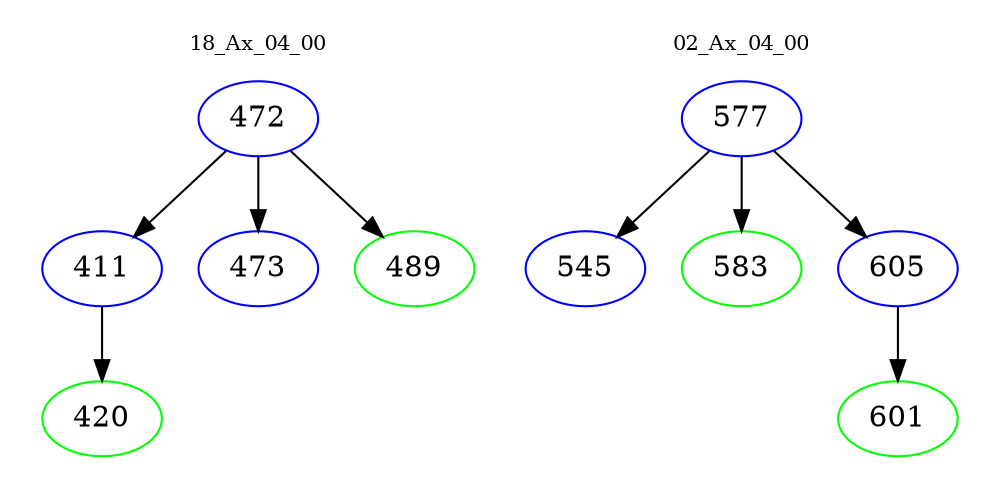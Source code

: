 digraph{
subgraph cluster_0 {
color = white
label = "18_Ax_04_00";
fontsize=10;
T0_472 [label="472", color="blue"]
T0_472 -> T0_411 [color="black"]
T0_411 [label="411", color="blue"]
T0_411 -> T0_420 [color="black"]
T0_420 [label="420", color="green"]
T0_472 -> T0_473 [color="black"]
T0_473 [label="473", color="blue"]
T0_472 -> T0_489 [color="black"]
T0_489 [label="489", color="green"]
}
subgraph cluster_1 {
color = white
label = "02_Ax_04_00";
fontsize=10;
T1_577 [label="577", color="blue"]
T1_577 -> T1_545 [color="black"]
T1_545 [label="545", color="blue"]
T1_577 -> T1_583 [color="black"]
T1_583 [label="583", color="green"]
T1_577 -> T1_605 [color="black"]
T1_605 [label="605", color="blue"]
T1_605 -> T1_601 [color="black"]
T1_601 [label="601", color="green"]
}
}
